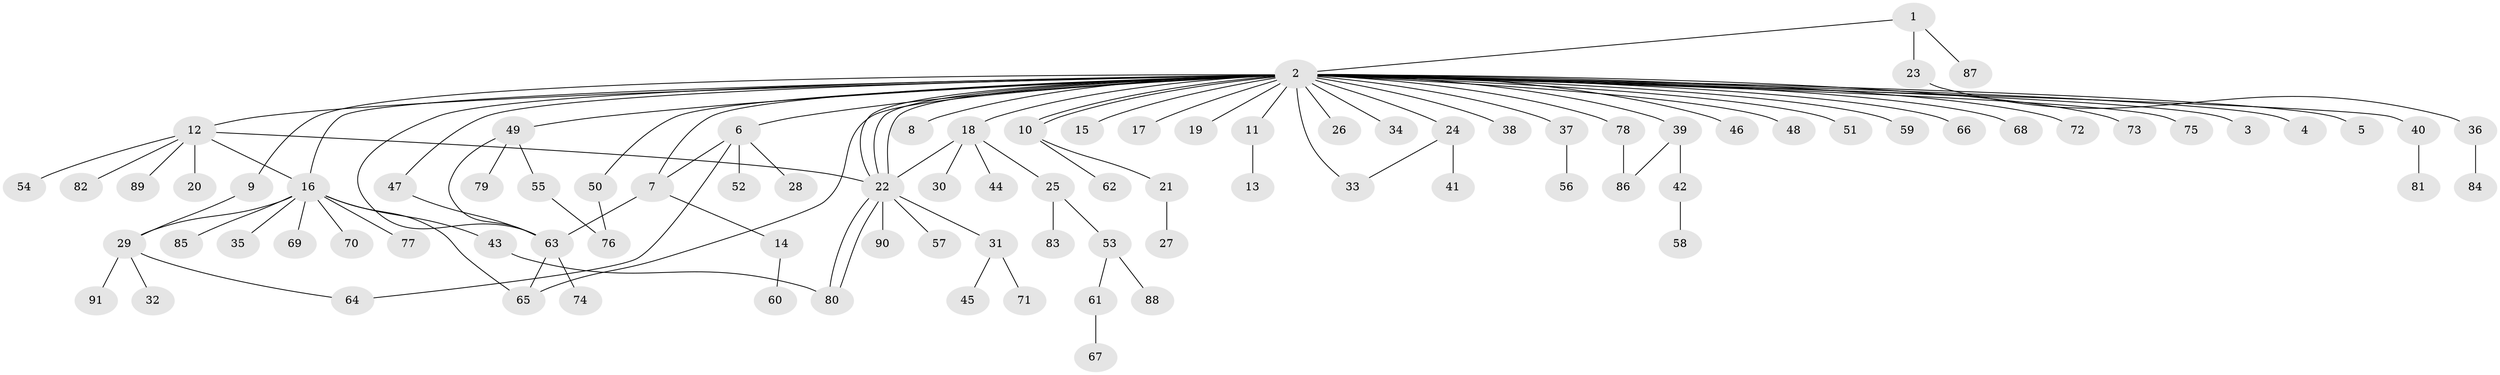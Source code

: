 // coarse degree distribution, {3: 0.07042253521126761, 40: 0.014084507042253521, 1: 0.6338028169014085, 4: 0.08450704225352113, 2: 0.14084507042253522, 6: 0.014084507042253521, 10: 0.014084507042253521, 9: 0.014084507042253521, 5: 0.014084507042253521}
// Generated by graph-tools (version 1.1) at 2025/51/02/27/25 19:51:55]
// undirected, 91 vertices, 109 edges
graph export_dot {
graph [start="1"]
  node [color=gray90,style=filled];
  1;
  2;
  3;
  4;
  5;
  6;
  7;
  8;
  9;
  10;
  11;
  12;
  13;
  14;
  15;
  16;
  17;
  18;
  19;
  20;
  21;
  22;
  23;
  24;
  25;
  26;
  27;
  28;
  29;
  30;
  31;
  32;
  33;
  34;
  35;
  36;
  37;
  38;
  39;
  40;
  41;
  42;
  43;
  44;
  45;
  46;
  47;
  48;
  49;
  50;
  51;
  52;
  53;
  54;
  55;
  56;
  57;
  58;
  59;
  60;
  61;
  62;
  63;
  64;
  65;
  66;
  67;
  68;
  69;
  70;
  71;
  72;
  73;
  74;
  75;
  76;
  77;
  78;
  79;
  80;
  81;
  82;
  83;
  84;
  85;
  86;
  87;
  88;
  89;
  90;
  91;
  1 -- 2;
  1 -- 23;
  1 -- 87;
  2 -- 3;
  2 -- 4;
  2 -- 5;
  2 -- 6;
  2 -- 7;
  2 -- 8;
  2 -- 9;
  2 -- 10;
  2 -- 10;
  2 -- 11;
  2 -- 12;
  2 -- 15;
  2 -- 16;
  2 -- 17;
  2 -- 18;
  2 -- 19;
  2 -- 22;
  2 -- 22;
  2 -- 22;
  2 -- 24;
  2 -- 26;
  2 -- 33;
  2 -- 34;
  2 -- 37;
  2 -- 38;
  2 -- 39;
  2 -- 40;
  2 -- 46;
  2 -- 47;
  2 -- 48;
  2 -- 49;
  2 -- 50;
  2 -- 51;
  2 -- 59;
  2 -- 63;
  2 -- 65;
  2 -- 66;
  2 -- 68;
  2 -- 72;
  2 -- 73;
  2 -- 75;
  2 -- 78;
  6 -- 7;
  6 -- 28;
  6 -- 52;
  6 -- 64;
  7 -- 14;
  7 -- 63;
  9 -- 29;
  10 -- 21;
  10 -- 62;
  11 -- 13;
  12 -- 16;
  12 -- 20;
  12 -- 22;
  12 -- 54;
  12 -- 82;
  12 -- 89;
  14 -- 60;
  16 -- 29;
  16 -- 35;
  16 -- 43;
  16 -- 65;
  16 -- 69;
  16 -- 70;
  16 -- 77;
  16 -- 85;
  18 -- 22;
  18 -- 25;
  18 -- 30;
  18 -- 44;
  21 -- 27;
  22 -- 31;
  22 -- 57;
  22 -- 80;
  22 -- 80;
  22 -- 90;
  23 -- 36;
  24 -- 33;
  24 -- 41;
  25 -- 53;
  25 -- 83;
  29 -- 32;
  29 -- 64;
  29 -- 91;
  31 -- 45;
  31 -- 71;
  36 -- 84;
  37 -- 56;
  39 -- 42;
  39 -- 86;
  40 -- 81;
  42 -- 58;
  43 -- 80;
  47 -- 63;
  49 -- 55;
  49 -- 63;
  49 -- 79;
  50 -- 76;
  53 -- 61;
  53 -- 88;
  55 -- 76;
  61 -- 67;
  63 -- 65;
  63 -- 74;
  78 -- 86;
}
